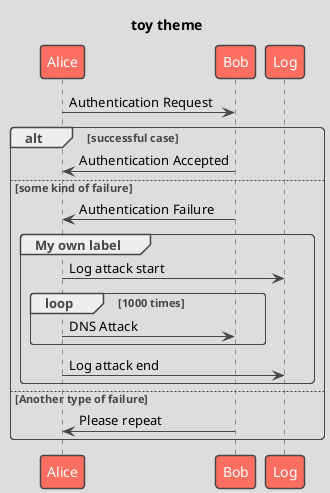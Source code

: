 ' Do not edit
' Theme Gallery
' autogenerated by script
'
@startuml
!theme toy
title toy theme
Alice -> Bob: Authentication Request

alt successful case

    Bob -> Alice: Authentication Accepted

else some kind of failure

    Bob -> Alice: Authentication Failure
    group My own label
    Alice -> Log : Log attack start
        loop 1000 times
            Alice -> Bob: DNS Attack
        end
    Alice -> Log : Log attack end
    end

else Another type of failure

   Bob -> Alice: Please repeat

end
@enduml
